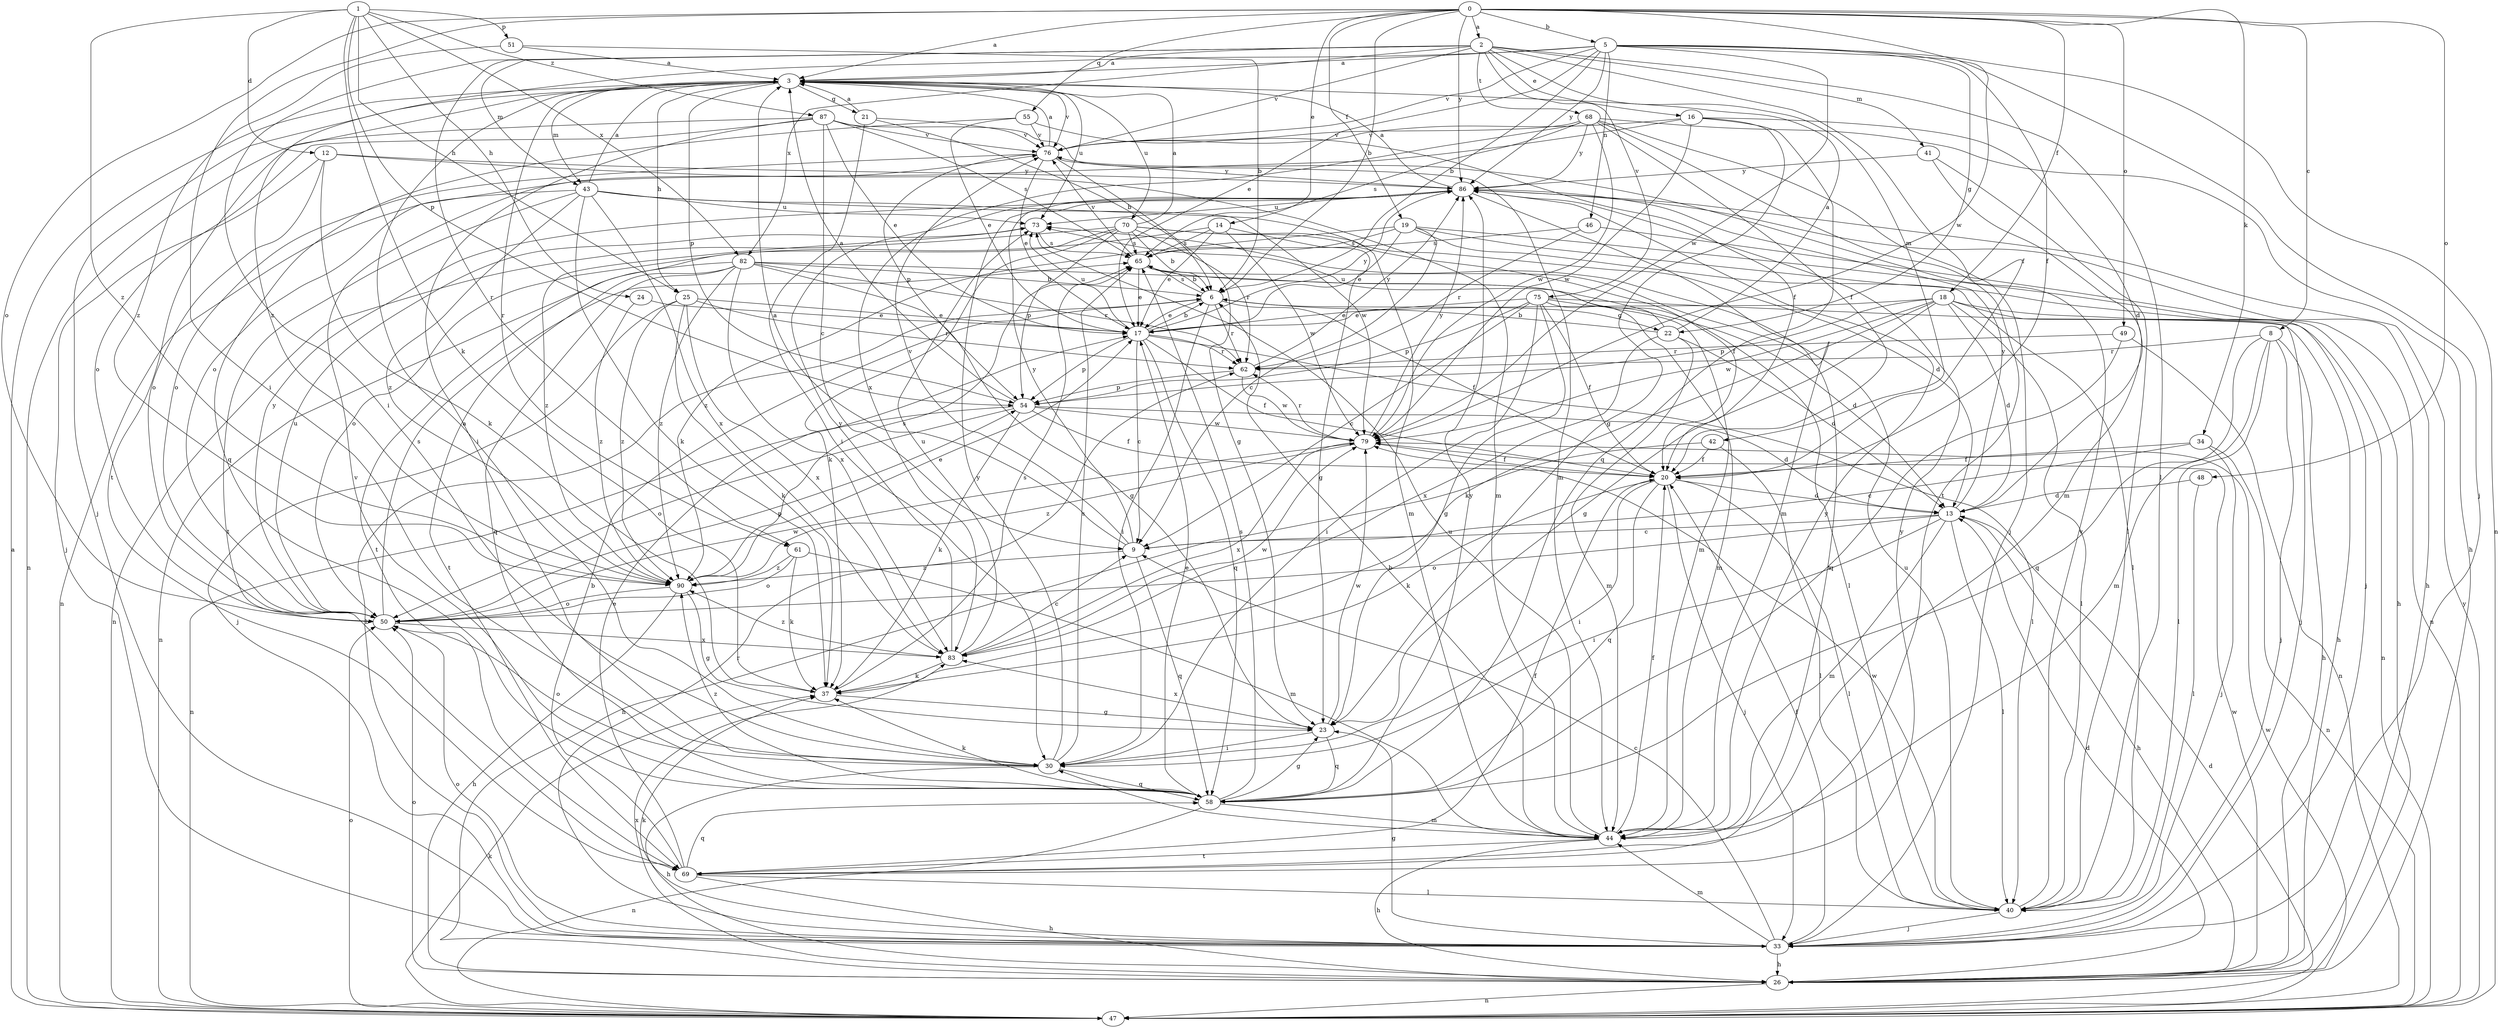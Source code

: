 strict digraph  {
0;
1;
2;
3;
5;
6;
8;
9;
12;
13;
14;
16;
17;
18;
19;
20;
21;
22;
23;
24;
25;
26;
30;
33;
34;
37;
40;
41;
42;
43;
44;
46;
47;
48;
49;
50;
51;
54;
55;
58;
61;
62;
65;
68;
69;
70;
73;
75;
76;
79;
82;
83;
86;
87;
90;
0 -> 2  [label=a];
0 -> 3  [label=a];
0 -> 5  [label=b];
0 -> 6  [label=b];
0 -> 8  [label=c];
0 -> 14  [label=e];
0 -> 18  [label=f];
0 -> 19  [label=f];
0 -> 30  [label=i];
0 -> 34  [label=k];
0 -> 48  [label=o];
0 -> 49  [label=o];
0 -> 50  [label=o];
0 -> 55  [label=q];
0 -> 79  [label=w];
0 -> 86  [label=y];
1 -> 12  [label=d];
1 -> 24  [label=h];
1 -> 25  [label=h];
1 -> 37  [label=k];
1 -> 51  [label=p];
1 -> 54  [label=p];
1 -> 82  [label=x];
1 -> 87  [label=z];
1 -> 90  [label=z];
2 -> 3  [label=a];
2 -> 16  [label=e];
2 -> 20  [label=f];
2 -> 30  [label=i];
2 -> 40  [label=l];
2 -> 41  [label=m];
2 -> 42  [label=m];
2 -> 43  [label=m];
2 -> 61  [label=r];
2 -> 68  [label=t];
2 -> 75  [label=v];
2 -> 76  [label=v];
2 -> 82  [label=x];
3 -> 21  [label=g];
3 -> 25  [label=h];
3 -> 33  [label=j];
3 -> 43  [label=m];
3 -> 54  [label=p];
3 -> 61  [label=r];
3 -> 69  [label=t];
3 -> 70  [label=u];
3 -> 73  [label=u];
3 -> 76  [label=v];
5 -> 3  [label=a];
5 -> 6  [label=b];
5 -> 17  [label=e];
5 -> 20  [label=f];
5 -> 22  [label=g];
5 -> 33  [label=j];
5 -> 46  [label=n];
5 -> 47  [label=n];
5 -> 76  [label=v];
5 -> 79  [label=w];
5 -> 86  [label=y];
5 -> 90  [label=z];
6 -> 17  [label=e];
6 -> 20  [label=f];
6 -> 22  [label=g];
6 -> 30  [label=i];
6 -> 62  [label=r];
6 -> 65  [label=s];
8 -> 26  [label=h];
8 -> 33  [label=j];
8 -> 40  [label=l];
8 -> 44  [label=m];
8 -> 58  [label=q];
8 -> 62  [label=r];
9 -> 3  [label=a];
9 -> 58  [label=q];
9 -> 76  [label=v];
9 -> 86  [label=y];
9 -> 90  [label=z];
12 -> 33  [label=j];
12 -> 37  [label=k];
12 -> 44  [label=m];
12 -> 50  [label=o];
12 -> 86  [label=y];
13 -> 9  [label=c];
13 -> 26  [label=h];
13 -> 30  [label=i];
13 -> 40  [label=l];
13 -> 44  [label=m];
13 -> 50  [label=o];
13 -> 86  [label=y];
14 -> 17  [label=e];
14 -> 23  [label=g];
14 -> 50  [label=o];
14 -> 65  [label=s];
14 -> 79  [label=w];
16 -> 13  [label=d];
16 -> 23  [label=g];
16 -> 50  [label=o];
16 -> 58  [label=q];
16 -> 76  [label=v];
16 -> 79  [label=w];
17 -> 6  [label=b];
17 -> 9  [label=c];
17 -> 20  [label=f];
17 -> 40  [label=l];
17 -> 54  [label=p];
17 -> 58  [label=q];
17 -> 62  [label=r];
17 -> 73  [label=u];
17 -> 86  [label=y];
18 -> 13  [label=d];
18 -> 17  [label=e];
18 -> 23  [label=g];
18 -> 33  [label=j];
18 -> 37  [label=k];
18 -> 40  [label=l];
18 -> 47  [label=n];
18 -> 54  [label=p];
18 -> 79  [label=w];
19 -> 9  [label=c];
19 -> 17  [label=e];
19 -> 26  [label=h];
19 -> 33  [label=j];
19 -> 40  [label=l];
19 -> 65  [label=s];
19 -> 90  [label=z];
20 -> 13  [label=d];
20 -> 30  [label=i];
20 -> 33  [label=j];
20 -> 37  [label=k];
20 -> 40  [label=l];
20 -> 58  [label=q];
21 -> 3  [label=a];
21 -> 6  [label=b];
21 -> 30  [label=i];
21 -> 76  [label=v];
22 -> 3  [label=a];
22 -> 6  [label=b];
22 -> 13  [label=d];
22 -> 44  [label=m];
22 -> 73  [label=u];
22 -> 83  [label=x];
23 -> 30  [label=i];
23 -> 58  [label=q];
23 -> 79  [label=w];
23 -> 83  [label=x];
24 -> 17  [label=e];
24 -> 90  [label=z];
25 -> 17  [label=e];
25 -> 33  [label=j];
25 -> 37  [label=k];
25 -> 62  [label=r];
25 -> 83  [label=x];
25 -> 90  [label=z];
26 -> 13  [label=d];
26 -> 47  [label=n];
26 -> 50  [label=o];
26 -> 79  [label=w];
26 -> 83  [label=x];
30 -> 3  [label=a];
30 -> 26  [label=h];
30 -> 50  [label=o];
30 -> 58  [label=q];
30 -> 65  [label=s];
30 -> 86  [label=y];
33 -> 6  [label=b];
33 -> 9  [label=c];
33 -> 20  [label=f];
33 -> 23  [label=g];
33 -> 26  [label=h];
33 -> 37  [label=k];
33 -> 44  [label=m];
33 -> 50  [label=o];
33 -> 62  [label=r];
34 -> 9  [label=c];
34 -> 20  [label=f];
34 -> 33  [label=j];
34 -> 47  [label=n];
37 -> 23  [label=g];
37 -> 65  [label=s];
40 -> 33  [label=j];
40 -> 73  [label=u];
40 -> 76  [label=v];
40 -> 79  [label=w];
41 -> 40  [label=l];
41 -> 44  [label=m];
41 -> 86  [label=y];
42 -> 20  [label=f];
42 -> 26  [label=h];
42 -> 40  [label=l];
43 -> 3  [label=a];
43 -> 37  [label=k];
43 -> 44  [label=m];
43 -> 47  [label=n];
43 -> 69  [label=t];
43 -> 73  [label=u];
43 -> 79  [label=w];
43 -> 83  [label=x];
43 -> 90  [label=z];
44 -> 6  [label=b];
44 -> 20  [label=f];
44 -> 26  [label=h];
44 -> 30  [label=i];
44 -> 69  [label=t];
44 -> 73  [label=u];
44 -> 86  [label=y];
46 -> 47  [label=n];
46 -> 62  [label=r];
46 -> 65  [label=s];
47 -> 3  [label=a];
47 -> 13  [label=d];
47 -> 37  [label=k];
47 -> 50  [label=o];
47 -> 79  [label=w];
47 -> 86  [label=y];
48 -> 13  [label=d];
48 -> 40  [label=l];
49 -> 47  [label=n];
49 -> 58  [label=q];
49 -> 62  [label=r];
50 -> 54  [label=p];
50 -> 65  [label=s];
50 -> 73  [label=u];
50 -> 79  [label=w];
50 -> 83  [label=x];
50 -> 86  [label=y];
51 -> 3  [label=a];
51 -> 6  [label=b];
51 -> 90  [label=z];
54 -> 3  [label=a];
54 -> 13  [label=d];
54 -> 20  [label=f];
54 -> 37  [label=k];
54 -> 47  [label=n];
54 -> 50  [label=o];
54 -> 79  [label=w];
55 -> 17  [label=e];
55 -> 20  [label=f];
55 -> 58  [label=q];
55 -> 76  [label=v];
58 -> 17  [label=e];
58 -> 23  [label=g];
58 -> 37  [label=k];
58 -> 44  [label=m];
58 -> 47  [label=n];
58 -> 65  [label=s];
58 -> 76  [label=v];
58 -> 86  [label=y];
58 -> 90  [label=z];
61 -> 37  [label=k];
61 -> 44  [label=m];
61 -> 50  [label=o];
61 -> 90  [label=z];
62 -> 54  [label=p];
62 -> 79  [label=w];
62 -> 86  [label=y];
65 -> 6  [label=b];
65 -> 17  [label=e];
65 -> 44  [label=m];
65 -> 69  [label=t];
65 -> 76  [label=v];
68 -> 20  [label=f];
68 -> 26  [label=h];
68 -> 33  [label=j];
68 -> 65  [label=s];
68 -> 69  [label=t];
68 -> 76  [label=v];
68 -> 79  [label=w];
68 -> 83  [label=x];
68 -> 86  [label=y];
69 -> 6  [label=b];
69 -> 17  [label=e];
69 -> 20  [label=f];
69 -> 26  [label=h];
69 -> 40  [label=l];
69 -> 58  [label=q];
69 -> 86  [label=y];
70 -> 3  [label=a];
70 -> 6  [label=b];
70 -> 13  [label=d];
70 -> 20  [label=f];
70 -> 37  [label=k];
70 -> 47  [label=n];
70 -> 54  [label=p];
70 -> 62  [label=r];
70 -> 65  [label=s];
70 -> 69  [label=t];
73 -> 65  [label=s];
73 -> 90  [label=z];
75 -> 9  [label=c];
75 -> 13  [label=d];
75 -> 17  [label=e];
75 -> 20  [label=f];
75 -> 23  [label=g];
75 -> 26  [label=h];
75 -> 30  [label=i];
75 -> 44  [label=m];
75 -> 54  [label=p];
76 -> 3  [label=a];
76 -> 17  [label=e];
76 -> 23  [label=g];
76 -> 50  [label=o];
76 -> 54  [label=p];
76 -> 86  [label=y];
79 -> 20  [label=f];
79 -> 62  [label=r];
79 -> 83  [label=x];
79 -> 86  [label=y];
79 -> 90  [label=z];
82 -> 6  [label=b];
82 -> 23  [label=g];
82 -> 40  [label=l];
82 -> 47  [label=n];
82 -> 58  [label=q];
82 -> 62  [label=r];
82 -> 69  [label=t];
82 -> 83  [label=x];
82 -> 90  [label=z];
83 -> 9  [label=c];
83 -> 37  [label=k];
83 -> 73  [label=u];
83 -> 79  [label=w];
83 -> 86  [label=y];
83 -> 90  [label=z];
86 -> 3  [label=a];
86 -> 26  [label=h];
86 -> 44  [label=m];
86 -> 73  [label=u];
87 -> 9  [label=c];
87 -> 17  [label=e];
87 -> 30  [label=i];
87 -> 44  [label=m];
87 -> 47  [label=n];
87 -> 50  [label=o];
87 -> 65  [label=s];
87 -> 76  [label=v];
90 -> 17  [label=e];
90 -> 23  [label=g];
90 -> 26  [label=h];
90 -> 50  [label=o];
90 -> 65  [label=s];
}
